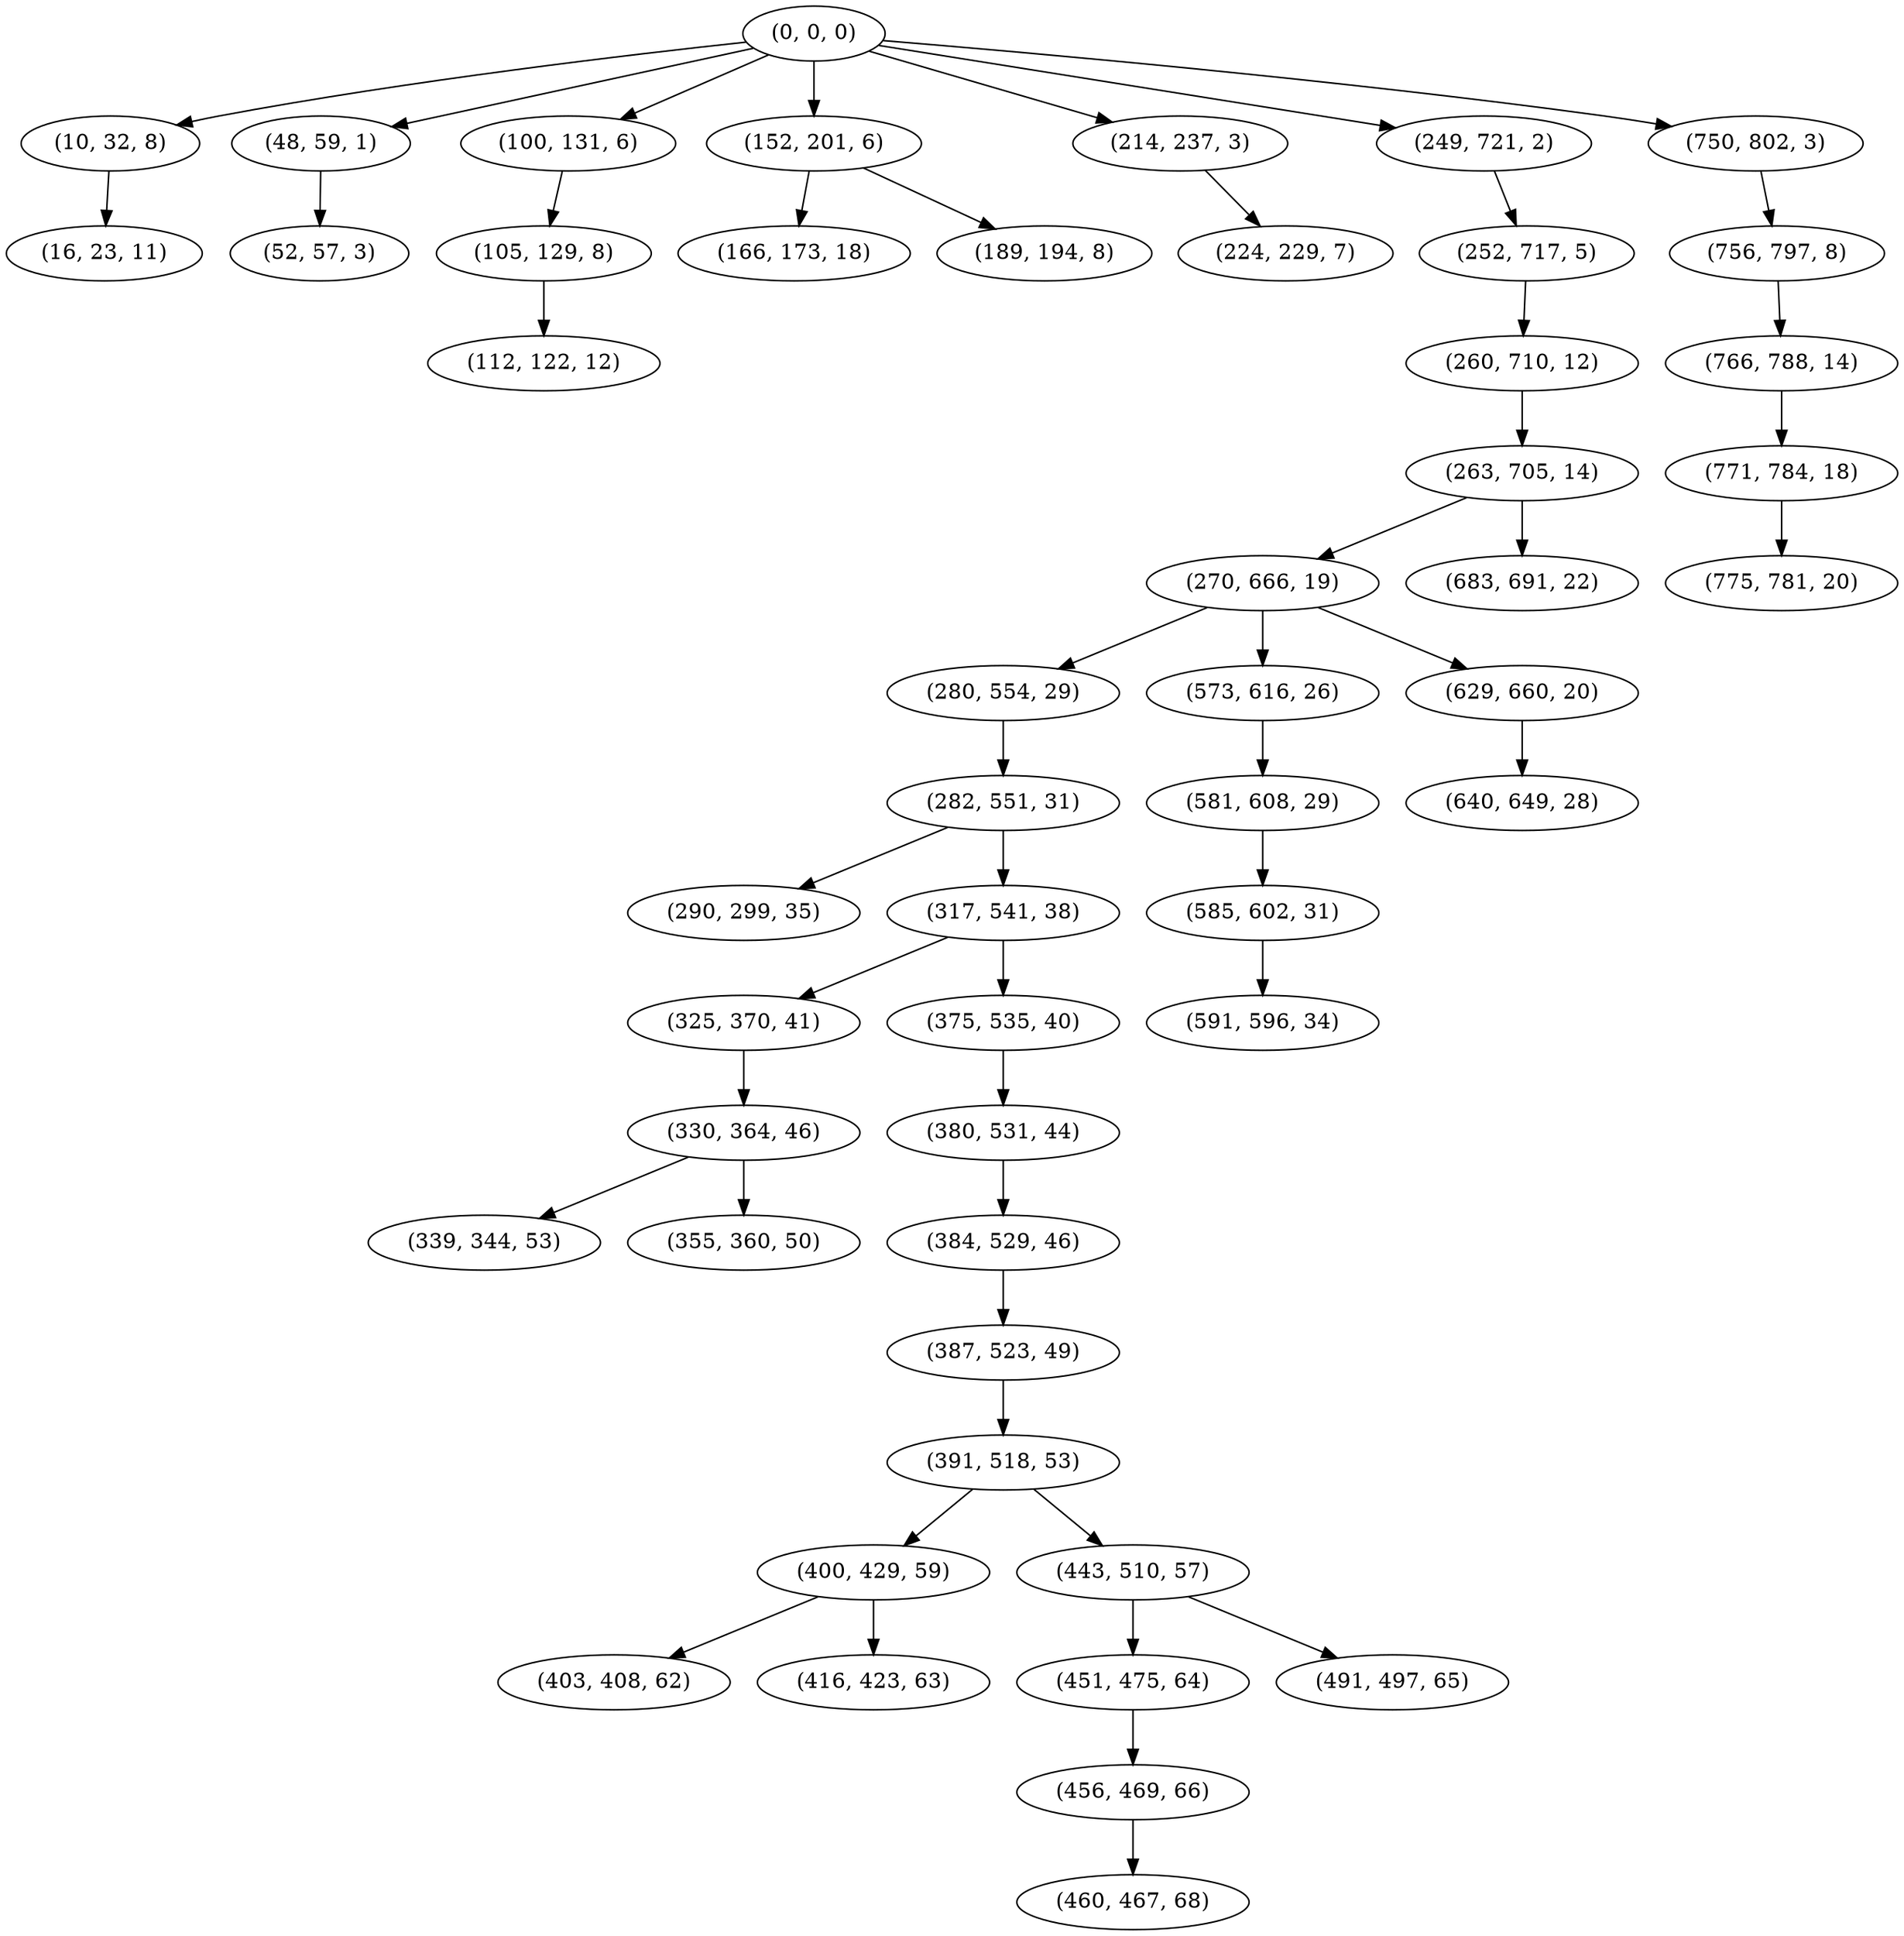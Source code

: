 digraph tree {
    "(0, 0, 0)";
    "(10, 32, 8)";
    "(16, 23, 11)";
    "(48, 59, 1)";
    "(52, 57, 3)";
    "(100, 131, 6)";
    "(105, 129, 8)";
    "(112, 122, 12)";
    "(152, 201, 6)";
    "(166, 173, 18)";
    "(189, 194, 8)";
    "(214, 237, 3)";
    "(224, 229, 7)";
    "(249, 721, 2)";
    "(252, 717, 5)";
    "(260, 710, 12)";
    "(263, 705, 14)";
    "(270, 666, 19)";
    "(280, 554, 29)";
    "(282, 551, 31)";
    "(290, 299, 35)";
    "(317, 541, 38)";
    "(325, 370, 41)";
    "(330, 364, 46)";
    "(339, 344, 53)";
    "(355, 360, 50)";
    "(375, 535, 40)";
    "(380, 531, 44)";
    "(384, 529, 46)";
    "(387, 523, 49)";
    "(391, 518, 53)";
    "(400, 429, 59)";
    "(403, 408, 62)";
    "(416, 423, 63)";
    "(443, 510, 57)";
    "(451, 475, 64)";
    "(456, 469, 66)";
    "(460, 467, 68)";
    "(491, 497, 65)";
    "(573, 616, 26)";
    "(581, 608, 29)";
    "(585, 602, 31)";
    "(591, 596, 34)";
    "(629, 660, 20)";
    "(640, 649, 28)";
    "(683, 691, 22)";
    "(750, 802, 3)";
    "(756, 797, 8)";
    "(766, 788, 14)";
    "(771, 784, 18)";
    "(775, 781, 20)";
    "(0, 0, 0)" -> "(10, 32, 8)";
    "(0, 0, 0)" -> "(48, 59, 1)";
    "(0, 0, 0)" -> "(100, 131, 6)";
    "(0, 0, 0)" -> "(152, 201, 6)";
    "(0, 0, 0)" -> "(214, 237, 3)";
    "(0, 0, 0)" -> "(249, 721, 2)";
    "(0, 0, 0)" -> "(750, 802, 3)";
    "(10, 32, 8)" -> "(16, 23, 11)";
    "(48, 59, 1)" -> "(52, 57, 3)";
    "(100, 131, 6)" -> "(105, 129, 8)";
    "(105, 129, 8)" -> "(112, 122, 12)";
    "(152, 201, 6)" -> "(166, 173, 18)";
    "(152, 201, 6)" -> "(189, 194, 8)";
    "(214, 237, 3)" -> "(224, 229, 7)";
    "(249, 721, 2)" -> "(252, 717, 5)";
    "(252, 717, 5)" -> "(260, 710, 12)";
    "(260, 710, 12)" -> "(263, 705, 14)";
    "(263, 705, 14)" -> "(270, 666, 19)";
    "(263, 705, 14)" -> "(683, 691, 22)";
    "(270, 666, 19)" -> "(280, 554, 29)";
    "(270, 666, 19)" -> "(573, 616, 26)";
    "(270, 666, 19)" -> "(629, 660, 20)";
    "(280, 554, 29)" -> "(282, 551, 31)";
    "(282, 551, 31)" -> "(290, 299, 35)";
    "(282, 551, 31)" -> "(317, 541, 38)";
    "(317, 541, 38)" -> "(325, 370, 41)";
    "(317, 541, 38)" -> "(375, 535, 40)";
    "(325, 370, 41)" -> "(330, 364, 46)";
    "(330, 364, 46)" -> "(339, 344, 53)";
    "(330, 364, 46)" -> "(355, 360, 50)";
    "(375, 535, 40)" -> "(380, 531, 44)";
    "(380, 531, 44)" -> "(384, 529, 46)";
    "(384, 529, 46)" -> "(387, 523, 49)";
    "(387, 523, 49)" -> "(391, 518, 53)";
    "(391, 518, 53)" -> "(400, 429, 59)";
    "(391, 518, 53)" -> "(443, 510, 57)";
    "(400, 429, 59)" -> "(403, 408, 62)";
    "(400, 429, 59)" -> "(416, 423, 63)";
    "(443, 510, 57)" -> "(451, 475, 64)";
    "(443, 510, 57)" -> "(491, 497, 65)";
    "(451, 475, 64)" -> "(456, 469, 66)";
    "(456, 469, 66)" -> "(460, 467, 68)";
    "(573, 616, 26)" -> "(581, 608, 29)";
    "(581, 608, 29)" -> "(585, 602, 31)";
    "(585, 602, 31)" -> "(591, 596, 34)";
    "(629, 660, 20)" -> "(640, 649, 28)";
    "(750, 802, 3)" -> "(756, 797, 8)";
    "(756, 797, 8)" -> "(766, 788, 14)";
    "(766, 788, 14)" -> "(771, 784, 18)";
    "(771, 784, 18)" -> "(775, 781, 20)";
}

